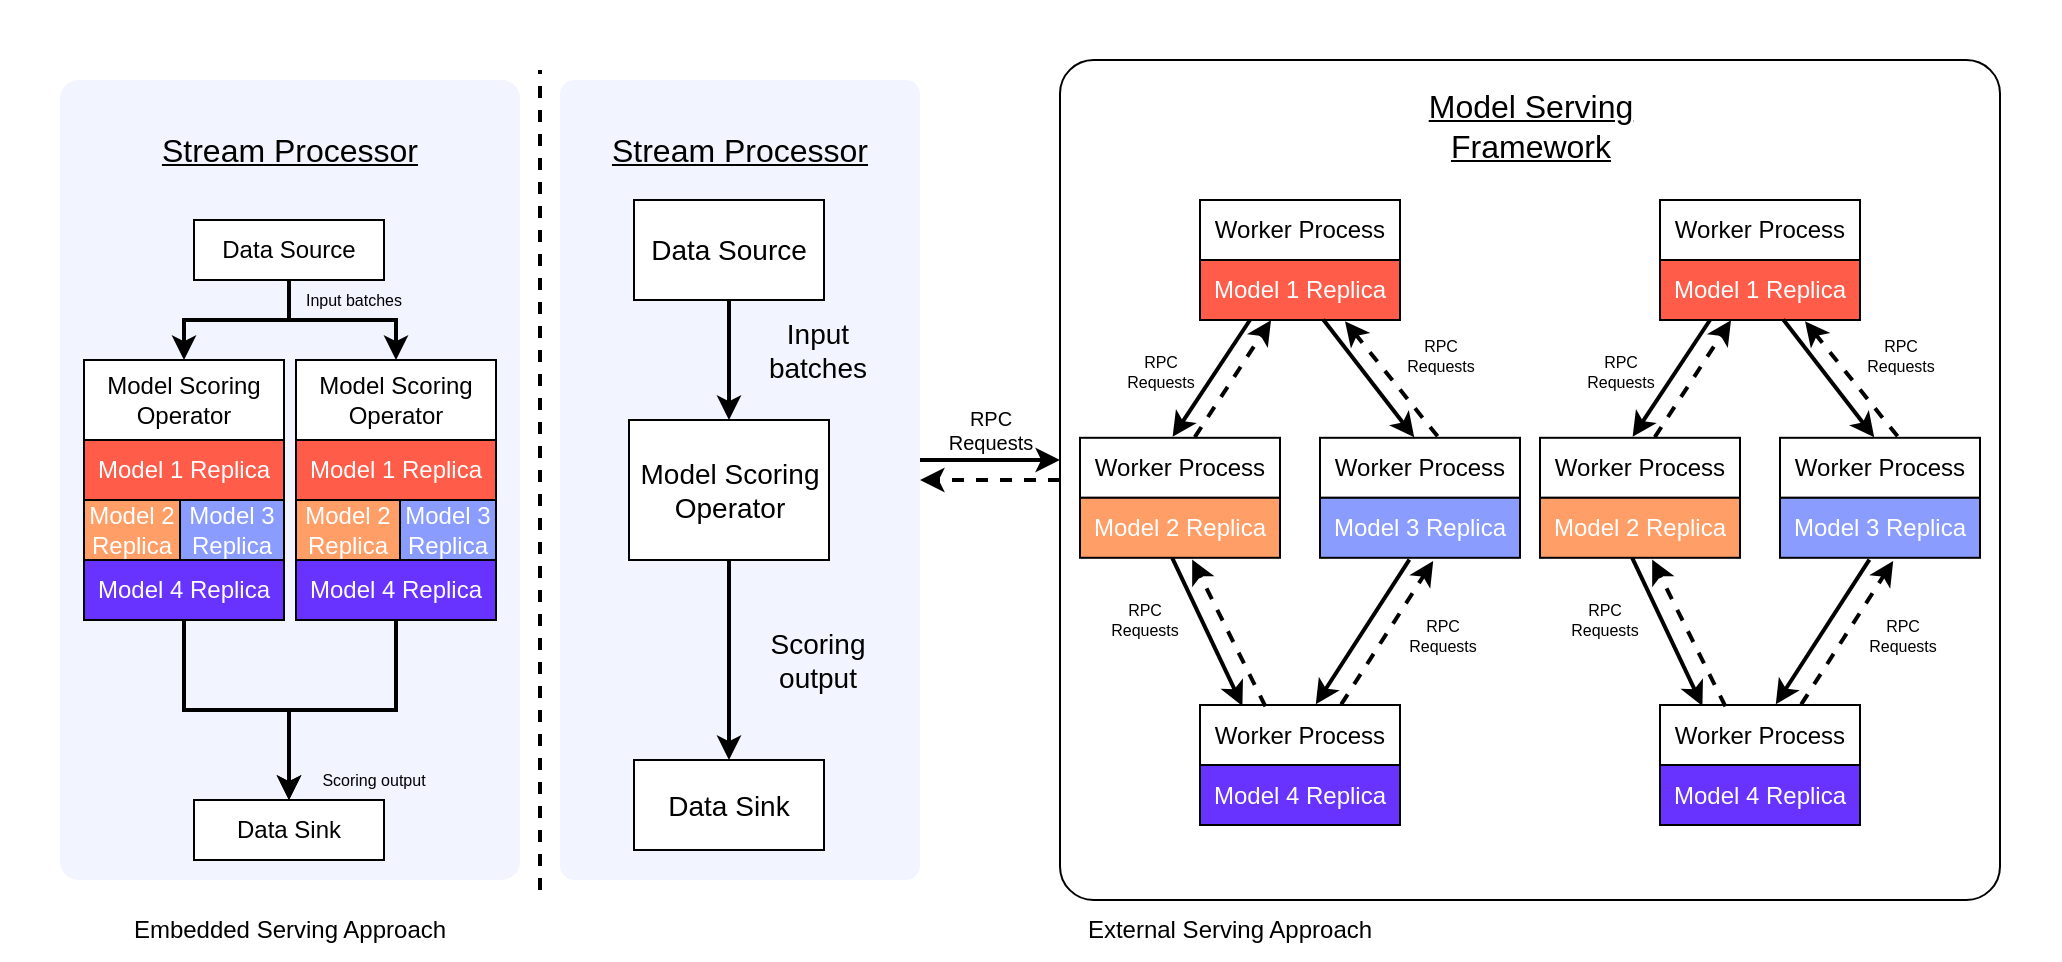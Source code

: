 <mxfile>
    <diagram id="v_crJxuHTBDqGF7QttWU" name="Page-1">
        <mxGraphModel dx="1253" dy="729" grid="1" gridSize="10" guides="1" tooltips="1" connect="1" arrows="1" fold="1" page="1" pageScale="1" pageWidth="1100" pageHeight="850" math="0" shadow="0">
            <root>
                <mxCell id="0"/>
                <mxCell id="1" parent="0"/>
                <mxCell id="WvAcBhJ2Lkr34zQpsieE-91" value="" style="rounded=1;whiteSpace=wrap;html=1;shadow=0;glass=0;sketch=0;strokeColor=none;fontSize=14;fontColor=#000000;fillColor=#FFFFFF;arcSize=4;" parent="1" vertex="1">
                    <mxGeometry x="60" y="70" width="1030" height="480" as="geometry"/>
                </mxCell>
                <mxCell id="2" value="" style="rounded=1;whiteSpace=wrap;html=1;fillColor=#F2F4FF;strokeColor=none;shadow=0;glass=0;arcSize=4;" parent="1" vertex="1">
                    <mxGeometry x="90" y="110" width="230" height="400" as="geometry"/>
                </mxCell>
                <mxCell id="WvAcBhJ2Lkr34zQpsieE-3" value="Stream Processor" style="text;html=1;strokeColor=none;fillColor=none;align=center;verticalAlign=middle;whiteSpace=wrap;rounded=0;shadow=0;glass=0;sketch=0;fontSize=16;fontStyle=4" parent="1" vertex="1">
                    <mxGeometry x="124.5" y="130" width="160" height="30" as="geometry"/>
                </mxCell>
                <mxCell id="WvAcBhJ2Lkr34zQpsieE-21" style="edgeStyle=orthogonalEdgeStyle;html=1;exitX=0.5;exitY=1;exitDx=0;exitDy=0;entryX=0.5;entryY=0;entryDx=0;entryDy=0;fontSize=12;fontColor=#FFA6DB;arcSize=0;strokeWidth=2;" parent="1" source="WvAcBhJ2Lkr34zQpsieE-4" target="WvAcBhJ2Lkr34zQpsieE-5" edge="1">
                    <mxGeometry relative="1" as="geometry"/>
                </mxCell>
                <mxCell id="WvAcBhJ2Lkr34zQpsieE-22" style="edgeStyle=orthogonalEdgeStyle;html=1;fontSize=12;fontColor=#FFA6DB;arcSize=0;strokeWidth=2;" parent="1" source="WvAcBhJ2Lkr34zQpsieE-4" target="WvAcBhJ2Lkr34zQpsieE-7" edge="1">
                    <mxGeometry relative="1" as="geometry"/>
                </mxCell>
                <mxCell id="WvAcBhJ2Lkr34zQpsieE-4" value="Data Source" style="rounded=0;whiteSpace=wrap;html=1;shadow=0;glass=0;sketch=0;strokeColor=default;fontSize=12;fillColor=#FFFFFF;" parent="1" vertex="1">
                    <mxGeometry x="157" y="180" width="95" height="30" as="geometry"/>
                </mxCell>
                <mxCell id="WvAcBhJ2Lkr34zQpsieE-5" value="Model Scoring Operator" style="rounded=0;whiteSpace=wrap;html=1;shadow=0;glass=0;sketch=0;strokeColor=default;fontSize=12;fillColor=#FFFFFF;" parent="1" vertex="1">
                    <mxGeometry x="102" y="250" width="100" height="40" as="geometry"/>
                </mxCell>
                <mxCell id="WvAcBhJ2Lkr34zQpsieE-7" value="Model Scoring Operator" style="rounded=0;whiteSpace=wrap;html=1;shadow=0;glass=0;sketch=0;strokeColor=default;fontSize=12;fillColor=#FFFFFF;" parent="1" vertex="1">
                    <mxGeometry x="208" y="250" width="100" height="40" as="geometry"/>
                </mxCell>
                <mxCell id="WvAcBhJ2Lkr34zQpsieE-10" value="Model 1 Replica" style="rounded=0;whiteSpace=wrap;html=1;shadow=0;glass=0;sketch=0;strokeColor=default;fontSize=12;fillColor=#FF5C4A;fontColor=#FFFFFF;" parent="1" vertex="1">
                    <mxGeometry x="102" y="290" width="100" height="30" as="geometry"/>
                </mxCell>
                <mxCell id="WvAcBhJ2Lkr34zQpsieE-14" value="Model 3 Replica" style="rounded=0;whiteSpace=wrap;html=1;shadow=0;glass=0;sketch=0;strokeColor=default;fontSize=12;fillColor=#8A9DFF;fontColor=#FFFFFF;" parent="1" vertex="1">
                    <mxGeometry x="150" y="320" width="52" height="30" as="geometry"/>
                </mxCell>
                <mxCell id="WvAcBhJ2Lkr34zQpsieE-31" style="edgeStyle=orthogonalEdgeStyle;html=1;strokeWidth=2;fontSize=8;fontColor=#000000;arcSize=0;" parent="1" source="WvAcBhJ2Lkr34zQpsieE-15" target="WvAcBhJ2Lkr34zQpsieE-20" edge="1">
                    <mxGeometry relative="1" as="geometry"/>
                </mxCell>
                <mxCell id="WvAcBhJ2Lkr34zQpsieE-15" value="Model 4 Replica" style="rounded=0;whiteSpace=wrap;html=1;shadow=0;glass=0;sketch=0;strokeColor=default;fontSize=12;fillColor=#6933FF;fontColor=#FFFFFF;" parent="1" vertex="1">
                    <mxGeometry x="102" y="350" width="100" height="30" as="geometry"/>
                </mxCell>
                <mxCell id="WvAcBhJ2Lkr34zQpsieE-20" value="Data Sink" style="rounded=0;whiteSpace=wrap;html=1;shadow=0;glass=0;sketch=0;strokeColor=default;fontSize=12;fillColor=#FFFFFF;" parent="1" vertex="1">
                    <mxGeometry x="157" y="470" width="95" height="30" as="geometry"/>
                </mxCell>
                <mxCell id="WvAcBhJ2Lkr34zQpsieE-24" value="Model 2 Replica" style="rounded=0;whiteSpace=wrap;html=1;shadow=0;glass=0;sketch=0;strokeColor=default;fontSize=12;fillColor=#FF9E66;fontColor=#FFFFFF;" parent="1" vertex="1">
                    <mxGeometry x="102" y="320" width="48" height="30" as="geometry"/>
                </mxCell>
                <mxCell id="WvAcBhJ2Lkr34zQpsieE-25" value="Model 3 Replica" style="rounded=0;whiteSpace=wrap;html=1;shadow=0;glass=0;sketch=0;strokeColor=default;fontSize=12;fillColor=#8A9DFF;fontColor=#FFFFFF;" parent="1" vertex="1">
                    <mxGeometry x="260" y="320" width="48" height="30" as="geometry"/>
                </mxCell>
                <mxCell id="WvAcBhJ2Lkr34zQpsieE-32" style="edgeStyle=orthogonalEdgeStyle;html=1;strokeWidth=2;fontSize=8;fontColor=#000000;arcSize=0;" parent="1" source="WvAcBhJ2Lkr34zQpsieE-26" target="WvAcBhJ2Lkr34zQpsieE-20" edge="1">
                    <mxGeometry relative="1" as="geometry"/>
                </mxCell>
                <mxCell id="WvAcBhJ2Lkr34zQpsieE-26" value="Model 4 Replica" style="rounded=0;whiteSpace=wrap;html=1;shadow=0;glass=0;sketch=0;strokeColor=default;fontSize=12;fillColor=#6933FF;fontColor=#FFFFFF;" parent="1" vertex="1">
                    <mxGeometry x="208" y="350" width="100" height="30" as="geometry"/>
                </mxCell>
                <mxCell id="WvAcBhJ2Lkr34zQpsieE-27" value="Model 1 Replica" style="rounded=0;whiteSpace=wrap;html=1;shadow=0;glass=0;sketch=0;strokeColor=default;fontSize=12;fillColor=#FF5C4A;fontColor=#FFFFFF;" parent="1" vertex="1">
                    <mxGeometry x="208" y="290" width="100" height="30" as="geometry"/>
                </mxCell>
                <mxCell id="WvAcBhJ2Lkr34zQpsieE-28" value="Model 2 Replica" style="rounded=0;whiteSpace=wrap;html=1;shadow=0;glass=0;sketch=0;strokeColor=default;fontSize=12;fillColor=#FF9E66;fontColor=#FFFFFF;" parent="1" vertex="1">
                    <mxGeometry x="208" y="320" width="52" height="30" as="geometry"/>
                </mxCell>
                <mxCell id="WvAcBhJ2Lkr34zQpsieE-29" value="Input batches" style="text;html=1;strokeColor=none;fillColor=none;align=center;verticalAlign=middle;whiteSpace=wrap;rounded=0;shadow=0;glass=0;sketch=0;fontSize=8;fontColor=#000000;" parent="1" vertex="1">
                    <mxGeometry x="208" y="210" width="58" height="20" as="geometry"/>
                </mxCell>
                <mxCell id="WvAcBhJ2Lkr34zQpsieE-33" value="" style="endArrow=none;html=1;strokeWidth=2;fontSize=8;fontColor=#000000;dashed=1;" parent="1" edge="1">
                    <mxGeometry width="50" height="50" relative="1" as="geometry">
                        <mxPoint x="330" y="515" as="sourcePoint"/>
                        <mxPoint x="330" y="105" as="targetPoint"/>
                    </mxGeometry>
                </mxCell>
                <mxCell id="WvAcBhJ2Lkr34zQpsieE-34" value="" style="rounded=1;whiteSpace=wrap;html=1;fillColor=#F2F4FF;strokeColor=none;shadow=0;glass=0;arcSize=4;" parent="1" vertex="1">
                    <mxGeometry x="340" y="110" width="180" height="400" as="geometry"/>
                </mxCell>
                <mxCell id="WvAcBhJ2Lkr34zQpsieE-35" value="Stream Processor" style="text;html=1;strokeColor=none;fillColor=none;align=center;verticalAlign=middle;whiteSpace=wrap;rounded=0;shadow=0;glass=0;sketch=0;fontSize=16;fontStyle=4" parent="1" vertex="1">
                    <mxGeometry x="350" y="130" width="160" height="30" as="geometry"/>
                </mxCell>
                <mxCell id="WvAcBhJ2Lkr34zQpsieE-36" style="edgeStyle=orthogonalEdgeStyle;html=1;exitX=0.5;exitY=1;exitDx=0;exitDy=0;entryX=0.5;entryY=0;entryDx=0;entryDy=0;fontSize=12;fontColor=#FFA6DB;arcSize=0;strokeWidth=2;" parent="1" source="WvAcBhJ2Lkr34zQpsieE-38" target="WvAcBhJ2Lkr34zQpsieE-39" edge="1">
                    <mxGeometry relative="1" as="geometry"/>
                </mxCell>
                <mxCell id="WvAcBhJ2Lkr34zQpsieE-38" value="Data Source" style="rounded=0;whiteSpace=wrap;html=1;shadow=0;glass=0;sketch=0;strokeColor=default;fontSize=14;fillColor=#FFFFFF;" parent="1" vertex="1">
                    <mxGeometry x="377" y="170" width="95" height="50" as="geometry"/>
                </mxCell>
                <mxCell id="WvAcBhJ2Lkr34zQpsieE-39" value="Model Scoring Operator" style="rounded=0;whiteSpace=wrap;html=1;shadow=0;glass=0;sketch=0;strokeColor=default;fontSize=14;fillColor=#FFFFFF;" parent="1" vertex="1">
                    <mxGeometry x="374.5" y="280" width="100" height="70" as="geometry"/>
                </mxCell>
                <mxCell id="WvAcBhJ2Lkr34zQpsieE-44" style="edgeStyle=orthogonalEdgeStyle;html=1;strokeWidth=2;fontSize=8;fontColor=#000000;arcSize=0;" parent="1" source="WvAcBhJ2Lkr34zQpsieE-39" target="WvAcBhJ2Lkr34zQpsieE-46" edge="1">
                    <mxGeometry relative="1" as="geometry">
                        <mxPoint x="372" y="405.0" as="sourcePoint"/>
                    </mxGeometry>
                </mxCell>
                <mxCell id="WvAcBhJ2Lkr34zQpsieE-46" value="Data Sink" style="rounded=0;whiteSpace=wrap;html=1;shadow=0;glass=0;sketch=0;strokeColor=default;fontSize=14;fillColor=#FFFFFF;" parent="1" vertex="1">
                    <mxGeometry x="377" y="450" width="95" height="45" as="geometry"/>
                </mxCell>
                <mxCell id="WvAcBhJ2Lkr34zQpsieE-54" value="Input batches" style="text;html=1;strokeColor=none;fillColor=none;align=center;verticalAlign=middle;whiteSpace=wrap;rounded=0;shadow=0;glass=0;sketch=0;fontSize=14;fontColor=#000000;" parent="1" vertex="1">
                    <mxGeometry x="428" y="225" width="82" height="40" as="geometry"/>
                </mxCell>
                <mxCell id="WvAcBhJ2Lkr34zQpsieE-55" value="Scoring output" style="text;html=1;strokeColor=none;fillColor=none;align=center;verticalAlign=middle;whiteSpace=wrap;rounded=0;shadow=0;glass=0;sketch=0;fontSize=14;fontColor=#000000;" parent="1" vertex="1">
                    <mxGeometry x="428" y="380" width="82" height="40" as="geometry"/>
                </mxCell>
                <mxCell id="WvAcBhJ2Lkr34zQpsieE-56" value="Scoring output" style="text;html=1;strokeColor=none;fillColor=none;align=center;verticalAlign=middle;whiteSpace=wrap;rounded=0;shadow=0;glass=0;sketch=0;fontSize=8;fontColor=#000000;" parent="1" vertex="1">
                    <mxGeometry x="218" y="450" width="58" height="20" as="geometry"/>
                </mxCell>
                <mxCell id="WvAcBhJ2Lkr34zQpsieE-57" value="" style="rounded=1;whiteSpace=wrap;html=1;shadow=0;glass=0;sketch=0;strokeColor=#000000;fontSize=14;fontColor=#000000;fillColor=#FFFFFF;arcSize=4;" parent="1" vertex="1">
                    <mxGeometry x="590" y="100" width="470" height="420" as="geometry"/>
                </mxCell>
                <mxCell id="WvAcBhJ2Lkr34zQpsieE-65" value="Model Serving Framework" style="text;html=1;strokeColor=none;fillColor=none;align=center;verticalAlign=middle;whiteSpace=wrap;rounded=0;shadow=0;glass=0;sketch=0;fontSize=16;fontStyle=4" parent="1" vertex="1">
                    <mxGeometry x="742.5" y="105" width="165" height="55" as="geometry"/>
                </mxCell>
                <mxCell id="WvAcBhJ2Lkr34zQpsieE-86" value="" style="endArrow=classic;html=1;strokeWidth=2;fontSize=12;fontColor=#000000;" parent="1" edge="1">
                    <mxGeometry width="50" height="50" relative="1" as="geometry">
                        <mxPoint x="520" y="300" as="sourcePoint"/>
                        <mxPoint x="590" y="300" as="targetPoint"/>
                    </mxGeometry>
                </mxCell>
                <mxCell id="WvAcBhJ2Lkr34zQpsieE-87" value="RPC&lt;br&gt;Requests" style="edgeLabel;html=1;align=center;verticalAlign=middle;resizable=0;points=[];fontSize=10;fontColor=#000000;" parent="WvAcBhJ2Lkr34zQpsieE-86" vertex="1" connectable="0">
                    <mxGeometry x="-0.331" y="1" relative="1" as="geometry">
                        <mxPoint x="11" y="-14" as="offset"/>
                    </mxGeometry>
                </mxCell>
                <mxCell id="WvAcBhJ2Lkr34zQpsieE-88" value="" style="endArrow=classic;html=1;strokeWidth=2;fontSize=12;fontColor=#000000;dashed=1;" parent="1" source="WvAcBhJ2Lkr34zQpsieE-57" target="WvAcBhJ2Lkr34zQpsieE-34" edge="1">
                    <mxGeometry width="50" height="50" relative="1" as="geometry">
                        <mxPoint x="590" y="280" as="sourcePoint"/>
                        <mxPoint x="600" y="317.265" as="targetPoint"/>
                    </mxGeometry>
                </mxCell>
                <mxCell id="13" value="" style="group" parent="1" vertex="1" connectable="0">
                    <mxGeometry x="600" y="170" width="220" height="312.5" as="geometry"/>
                </mxCell>
                <mxCell id="WvAcBhJ2Lkr34zQpsieE-66" value="Worker Process" style="rounded=1;whiteSpace=wrap;html=1;shadow=0;glass=0;sketch=0;strokeColor=#000000;fontSize=12;fontColor=#000000;fillColor=#FFFFFF;arcSize=0;" parent="13" vertex="1">
                    <mxGeometry x="60" width="100" height="30" as="geometry"/>
                </mxCell>
                <mxCell id="WvAcBhJ2Lkr34zQpsieE-67" value="Model 1 Replica" style="rounded=0;whiteSpace=wrap;html=1;shadow=0;glass=0;sketch=0;strokeColor=default;fontSize=12;fillColor=#FF5C4A;fontColor=#FFFFFF;" parent="13" vertex="1">
                    <mxGeometry x="60" y="30" width="100" height="30" as="geometry"/>
                </mxCell>
                <mxCell id="WvAcBhJ2Lkr34zQpsieE-70" value="Worker Process" style="rounded=1;whiteSpace=wrap;html=1;shadow=0;glass=0;sketch=0;strokeColor=#000000;fontSize=12;fontColor=#000000;fillColor=#FFFFFF;arcSize=0;" parent="13" vertex="1">
                    <mxGeometry y="118.9" width="100" height="30" as="geometry"/>
                </mxCell>
                <mxCell id="WvAcBhJ2Lkr34zQpsieE-74" value="Worker Process" style="rounded=1;whiteSpace=wrap;html=1;shadow=0;glass=0;sketch=0;strokeColor=#000000;fontSize=12;fontColor=#000000;fillColor=#FFFFFF;arcSize=0;" parent="13" vertex="1">
                    <mxGeometry x="120" y="118.9" width="100" height="30" as="geometry"/>
                </mxCell>
                <mxCell id="WvAcBhJ2Lkr34zQpsieE-75" value="Worker Process" style="rounded=1;whiteSpace=wrap;html=1;shadow=0;glass=0;sketch=0;strokeColor=#000000;fontSize=12;fontColor=#000000;fillColor=#FFFFFF;arcSize=0;" parent="13" vertex="1">
                    <mxGeometry x="60" y="252.5" width="100" height="30" as="geometry"/>
                </mxCell>
                <mxCell id="WvAcBhJ2Lkr34zQpsieE-80" value="Model 2 Replica" style="rounded=0;whiteSpace=wrap;html=1;shadow=0;glass=0;sketch=0;strokeColor=default;fontSize=12;fillColor=#FF9E66;fontColor=#FFFFFF;" parent="13" vertex="1">
                    <mxGeometry y="148.9" width="100" height="30" as="geometry"/>
                </mxCell>
                <mxCell id="WvAcBhJ2Lkr34zQpsieE-82" value="Model 3 Replica" style="rounded=0;whiteSpace=wrap;html=1;shadow=0;glass=0;sketch=0;strokeColor=default;fontSize=12;fillColor=#8A9DFF;fontColor=#FFFFFF;" parent="13" vertex="1">
                    <mxGeometry x="120" y="148.9" width="100" height="30" as="geometry"/>
                </mxCell>
                <mxCell id="WvAcBhJ2Lkr34zQpsieE-83" value="Model 4 Replica" style="rounded=0;whiteSpace=wrap;html=1;shadow=0;glass=0;sketch=0;strokeColor=default;fontSize=12;fillColor=#6933FF;fontColor=#FFFFFF;" parent="13" vertex="1">
                    <mxGeometry x="60" y="282.5" width="100" height="30" as="geometry"/>
                </mxCell>
                <mxCell id="WvAcBhJ2Lkr34zQpsieE-130" style="html=1;strokeWidth=2;fontSize=14;fontColor=#000000;entryX=0.212;entryY=0.017;entryDx=0;entryDy=0;exitX=0.461;exitY=1.003;exitDx=0;exitDy=0;exitPerimeter=0;entryPerimeter=0;" parent="13" source="WvAcBhJ2Lkr34zQpsieE-80" target="WvAcBhJ2Lkr34zQpsieE-75" edge="1">
                    <mxGeometry relative="1" as="geometry">
                        <mxPoint x="38.65" y="179.5" as="sourcePoint"/>
                        <mxPoint x="39" y="209.5" as="targetPoint"/>
                    </mxGeometry>
                </mxCell>
                <mxCell id="WvAcBhJ2Lkr34zQpsieE-131" value="&lt;span style=&quot;font-size: 8px;&quot;&gt;RPC&lt;/span&gt;&lt;br style=&quot;border-color: var(--border-color); font-size: 8px;&quot;&gt;&lt;span style=&quot;font-size: 8px;&quot;&gt;Requests&lt;/span&gt;" style="edgeLabel;html=1;align=center;verticalAlign=middle;resizable=0;points=[];fontSize=8;fontColor=#000000;" parent="WvAcBhJ2Lkr34zQpsieE-130" vertex="1" connectable="0">
                    <mxGeometry x="-0.269" y="1" relative="1" as="geometry">
                        <mxPoint x="-28" y="4" as="offset"/>
                    </mxGeometry>
                </mxCell>
                <mxCell id="WvAcBhJ2Lkr34zQpsieE-132" value="" style="endArrow=classic;html=1;strokeWidth=2;fontSize=12;fontColor=#000000;dashed=1;entryX=0.561;entryY=1.028;entryDx=0;entryDy=0;exitX=0.327;exitY=0.024;exitDx=0;exitDy=0;exitPerimeter=0;entryPerimeter=0;" parent="13" source="WvAcBhJ2Lkr34zQpsieE-75" target="WvAcBhJ2Lkr34zQpsieE-80" edge="1">
                    <mxGeometry width="50" height="50" relative="1" as="geometry">
                        <mxPoint x="61.05" y="208.69" as="sourcePoint"/>
                        <mxPoint x="61.05" y="178.9" as="targetPoint"/>
                    </mxGeometry>
                </mxCell>
                <mxCell id="3" style="html=1;strokeWidth=2;fontSize=14;fontColor=#000000;exitX=0.25;exitY=1;exitDx=0;exitDy=0;entryX=0.463;entryY=-0.017;entryDx=0;entryDy=0;entryPerimeter=0;" parent="13" source="WvAcBhJ2Lkr34zQpsieE-67" target="WvAcBhJ2Lkr34zQpsieE-70" edge="1">
                    <mxGeometry relative="1" as="geometry">
                        <mxPoint x="90.0" y="67.5" as="sourcePoint"/>
                        <mxPoint x="90.0" y="97.5" as="targetPoint"/>
                    </mxGeometry>
                </mxCell>
                <mxCell id="4" value="&lt;span style=&quot;font-size: 8px;&quot;&gt;RPC&lt;/span&gt;&lt;br style=&quot;border-color: var(--border-color); font-size: 8px;&quot;&gt;&lt;span style=&quot;font-size: 8px;&quot;&gt;Requests&lt;/span&gt;" style="edgeLabel;html=1;align=center;verticalAlign=middle;resizable=0;points=[];fontSize=8;fontColor=#000000;" parent="3" vertex="1" connectable="0">
                    <mxGeometry x="-0.269" y="1" relative="1" as="geometry">
                        <mxPoint x="-32" y="4" as="offset"/>
                    </mxGeometry>
                </mxCell>
                <mxCell id="5" value="" style="endArrow=classic;html=1;strokeWidth=2;fontSize=12;fontColor=#000000;dashed=1;entryX=0.355;entryY=1.005;entryDx=0;entryDy=0;entryPerimeter=0;exitX=0.574;exitY=-0.012;exitDx=0;exitDy=0;exitPerimeter=0;" parent="13" source="WvAcBhJ2Lkr34zQpsieE-70" target="WvAcBhJ2Lkr34zQpsieE-67" edge="1">
                    <mxGeometry width="50" height="50" relative="1" as="geometry">
                        <mxPoint x="120" y="107.5" as="sourcePoint"/>
                        <mxPoint x="120" y="77.71" as="targetPoint"/>
                    </mxGeometry>
                </mxCell>
                <mxCell id="6" style="html=1;strokeWidth=2;fontSize=14;fontColor=#000000;exitX=0.616;exitY=0.993;exitDx=0;exitDy=0;exitPerimeter=0;entryX=0.471;entryY=-0.008;entryDx=0;entryDy=0;entryPerimeter=0;" parent="13" source="WvAcBhJ2Lkr34zQpsieE-67" target="WvAcBhJ2Lkr34zQpsieE-74" edge="1">
                    <mxGeometry relative="1" as="geometry">
                        <mxPoint x="174.31" y="61.1" as="sourcePoint"/>
                        <mxPoint x="129.31" y="120" as="targetPoint"/>
                    </mxGeometry>
                </mxCell>
                <mxCell id="7" value="&lt;span style=&quot;font-size: 8px;&quot;&gt;RPC&lt;/span&gt;&lt;br style=&quot;border-color: var(--border-color); font-size: 8px;&quot;&gt;&lt;span style=&quot;font-size: 8px;&quot;&gt;Requests&lt;/span&gt;" style="edgeLabel;html=1;align=center;verticalAlign=middle;resizable=0;points=[];fontSize=8;fontColor=#000000;" parent="6" vertex="1" connectable="0">
                    <mxGeometry x="-0.269" y="1" relative="1" as="geometry">
                        <mxPoint x="41" y="-3" as="offset"/>
                    </mxGeometry>
                </mxCell>
                <mxCell id="8" value="" style="endArrow=classic;html=1;strokeWidth=2;fontSize=12;fontColor=#000000;dashed=1;entryX=0.725;entryY=1.021;entryDx=0;entryDy=0;entryPerimeter=0;exitX=0.588;exitY=-0.024;exitDx=0;exitDy=0;exitPerimeter=0;" parent="13" source="WvAcBhJ2Lkr34zQpsieE-74" target="WvAcBhJ2Lkr34zQpsieE-67" edge="1">
                    <mxGeometry width="50" height="50" relative="1" as="geometry">
                        <mxPoint x="141.121" y="120" as="sourcePoint"/>
                        <mxPoint x="187.499" y="61.1" as="targetPoint"/>
                    </mxGeometry>
                </mxCell>
                <mxCell id="10" style="html=1;strokeWidth=2;fontSize=14;fontColor=#000000;entryX=0.579;entryY=-0.011;entryDx=0;entryDy=0;entryPerimeter=0;exitX=0.447;exitY=1.031;exitDx=0;exitDy=0;exitPerimeter=0;" parent="13" source="WvAcBhJ2Lkr34zQpsieE-82" target="WvAcBhJ2Lkr34zQpsieE-75" edge="1">
                    <mxGeometry relative="1" as="geometry">
                        <mxPoint x="160.0" y="180.1" as="sourcePoint"/>
                        <mxPoint x="205.75" y="252.92" as="targetPoint"/>
                    </mxGeometry>
                </mxCell>
                <mxCell id="11" value="&lt;span style=&quot;font-size: 8px;&quot;&gt;RPC&lt;/span&gt;&lt;br style=&quot;border-color: var(--border-color); font-size: 8px;&quot;&gt;&lt;span style=&quot;font-size: 8px;&quot;&gt;Requests&lt;/span&gt;" style="edgeLabel;html=1;align=center;verticalAlign=middle;resizable=0;points=[];fontSize=8;fontColor=#000000;" parent="10" vertex="1" connectable="0">
                    <mxGeometry x="-0.269" y="1" relative="1" as="geometry">
                        <mxPoint x="32" y="11" as="offset"/>
                    </mxGeometry>
                </mxCell>
                <mxCell id="12" value="" style="endArrow=classic;html=1;strokeWidth=2;fontSize=12;fontColor=#000000;dashed=1;entryX=0.566;entryY=1.052;entryDx=0;entryDy=0;exitX=0.706;exitY=-0.01;exitDx=0;exitDy=0;entryPerimeter=0;exitPerimeter=0;" parent="13" source="WvAcBhJ2Lkr34zQpsieE-75" target="WvAcBhJ2Lkr34zQpsieE-82" edge="1">
                    <mxGeometry width="50" height="50" relative="1" as="geometry">
                        <mxPoint x="220.05" y="252.32" as="sourcePoint"/>
                        <mxPoint x="171.35" y="179.5" as="targetPoint"/>
                    </mxGeometry>
                </mxCell>
                <mxCell id="36" value="" style="group" parent="1" vertex="1" connectable="0">
                    <mxGeometry x="830" y="170" width="220" height="312.5" as="geometry"/>
                </mxCell>
                <mxCell id="37" value="Worker Process" style="rounded=1;whiteSpace=wrap;html=1;shadow=0;glass=0;sketch=0;strokeColor=#000000;fontSize=12;fontColor=#000000;fillColor=#FFFFFF;arcSize=0;" parent="36" vertex="1">
                    <mxGeometry x="60" width="100" height="30" as="geometry"/>
                </mxCell>
                <mxCell id="38" value="Model 1 Replica" style="rounded=0;whiteSpace=wrap;html=1;shadow=0;glass=0;sketch=0;strokeColor=default;fontSize=12;fillColor=#FF5C4A;fontColor=#FFFFFF;" parent="36" vertex="1">
                    <mxGeometry x="60" y="30" width="100" height="30" as="geometry"/>
                </mxCell>
                <mxCell id="39" value="Worker Process" style="rounded=1;whiteSpace=wrap;html=1;shadow=0;glass=0;sketch=0;strokeColor=#000000;fontSize=12;fontColor=#000000;fillColor=#FFFFFF;arcSize=0;" parent="36" vertex="1">
                    <mxGeometry y="118.9" width="100" height="30" as="geometry"/>
                </mxCell>
                <mxCell id="40" value="Worker Process" style="rounded=1;whiteSpace=wrap;html=1;shadow=0;glass=0;sketch=0;strokeColor=#000000;fontSize=12;fontColor=#000000;fillColor=#FFFFFF;arcSize=0;" parent="36" vertex="1">
                    <mxGeometry x="120" y="118.9" width="100" height="30" as="geometry"/>
                </mxCell>
                <mxCell id="41" value="Worker Process" style="rounded=1;whiteSpace=wrap;html=1;shadow=0;glass=0;sketch=0;strokeColor=#000000;fontSize=12;fontColor=#000000;fillColor=#FFFFFF;arcSize=0;" parent="36" vertex="1">
                    <mxGeometry x="60" y="252.5" width="100" height="30" as="geometry"/>
                </mxCell>
                <mxCell id="42" value="Model 2 Replica" style="rounded=0;whiteSpace=wrap;html=1;shadow=0;glass=0;sketch=0;strokeColor=default;fontSize=12;fillColor=#FF9E66;fontColor=#FFFFFF;" parent="36" vertex="1">
                    <mxGeometry y="148.9" width="100" height="30" as="geometry"/>
                </mxCell>
                <mxCell id="43" value="Model 3 Replica" style="rounded=0;whiteSpace=wrap;html=1;shadow=0;glass=0;sketch=0;strokeColor=default;fontSize=12;fillColor=#8A9DFF;fontColor=#FFFFFF;" parent="36" vertex="1">
                    <mxGeometry x="120" y="148.9" width="100" height="30" as="geometry"/>
                </mxCell>
                <mxCell id="44" value="Model 4 Replica" style="rounded=0;whiteSpace=wrap;html=1;shadow=0;glass=0;sketch=0;strokeColor=default;fontSize=12;fillColor=#6933FF;fontColor=#FFFFFF;" parent="36" vertex="1">
                    <mxGeometry x="60" y="282.5" width="100" height="30" as="geometry"/>
                </mxCell>
                <mxCell id="45" style="html=1;strokeWidth=2;fontSize=14;fontColor=#000000;entryX=0.212;entryY=0.017;entryDx=0;entryDy=0;exitX=0.461;exitY=1.003;exitDx=0;exitDy=0;exitPerimeter=0;entryPerimeter=0;" parent="36" source="42" target="41" edge="1">
                    <mxGeometry relative="1" as="geometry">
                        <mxPoint x="38.65" y="179.5" as="sourcePoint"/>
                        <mxPoint x="39" y="209.5" as="targetPoint"/>
                    </mxGeometry>
                </mxCell>
                <mxCell id="46" value="&lt;span style=&quot;font-size: 8px;&quot;&gt;RPC&lt;/span&gt;&lt;br style=&quot;border-color: var(--border-color); font-size: 8px;&quot;&gt;&lt;span style=&quot;font-size: 8px;&quot;&gt;Requests&lt;/span&gt;" style="edgeLabel;html=1;align=center;verticalAlign=middle;resizable=0;points=[];fontSize=8;fontColor=#000000;" parent="45" vertex="1" connectable="0">
                    <mxGeometry x="-0.269" y="1" relative="1" as="geometry">
                        <mxPoint x="-28" y="4" as="offset"/>
                    </mxGeometry>
                </mxCell>
                <mxCell id="47" value="" style="endArrow=classic;html=1;strokeWidth=2;fontSize=12;fontColor=#000000;dashed=1;entryX=0.561;entryY=1.028;entryDx=0;entryDy=0;exitX=0.327;exitY=0.024;exitDx=0;exitDy=0;exitPerimeter=0;entryPerimeter=0;" parent="36" source="41" target="42" edge="1">
                    <mxGeometry width="50" height="50" relative="1" as="geometry">
                        <mxPoint x="61.05" y="208.69" as="sourcePoint"/>
                        <mxPoint x="61.05" y="178.9" as="targetPoint"/>
                    </mxGeometry>
                </mxCell>
                <mxCell id="48" style="html=1;strokeWidth=2;fontSize=14;fontColor=#000000;exitX=0.25;exitY=1;exitDx=0;exitDy=0;entryX=0.463;entryY=-0.017;entryDx=0;entryDy=0;entryPerimeter=0;" parent="36" source="38" target="39" edge="1">
                    <mxGeometry relative="1" as="geometry">
                        <mxPoint x="90.0" y="67.5" as="sourcePoint"/>
                        <mxPoint x="90.0" y="97.5" as="targetPoint"/>
                    </mxGeometry>
                </mxCell>
                <mxCell id="49" value="&lt;span style=&quot;font-size: 8px;&quot;&gt;RPC&lt;/span&gt;&lt;br style=&quot;border-color: var(--border-color); font-size: 8px;&quot;&gt;&lt;span style=&quot;font-size: 8px;&quot;&gt;Requests&lt;/span&gt;" style="edgeLabel;html=1;align=center;verticalAlign=middle;resizable=0;points=[];fontSize=8;fontColor=#000000;" parent="48" vertex="1" connectable="0">
                    <mxGeometry x="-0.269" y="1" relative="1" as="geometry">
                        <mxPoint x="-32" y="4" as="offset"/>
                    </mxGeometry>
                </mxCell>
                <mxCell id="50" value="" style="endArrow=classic;html=1;strokeWidth=2;fontSize=12;fontColor=#000000;dashed=1;entryX=0.355;entryY=1.005;entryDx=0;entryDy=0;entryPerimeter=0;exitX=0.574;exitY=-0.012;exitDx=0;exitDy=0;exitPerimeter=0;" parent="36" source="39" target="38" edge="1">
                    <mxGeometry width="50" height="50" relative="1" as="geometry">
                        <mxPoint x="120" y="107.5" as="sourcePoint"/>
                        <mxPoint x="120" y="77.71" as="targetPoint"/>
                    </mxGeometry>
                </mxCell>
                <mxCell id="51" style="html=1;strokeWidth=2;fontSize=14;fontColor=#000000;exitX=0.616;exitY=0.993;exitDx=0;exitDy=0;exitPerimeter=0;entryX=0.471;entryY=-0.008;entryDx=0;entryDy=0;entryPerimeter=0;" parent="36" source="38" target="40" edge="1">
                    <mxGeometry relative="1" as="geometry">
                        <mxPoint x="174.31" y="61.1" as="sourcePoint"/>
                        <mxPoint x="129.31" y="120" as="targetPoint"/>
                    </mxGeometry>
                </mxCell>
                <mxCell id="52" value="&lt;span style=&quot;font-size: 8px;&quot;&gt;RPC&lt;/span&gt;&lt;br style=&quot;border-color: var(--border-color); font-size: 8px;&quot;&gt;&lt;span style=&quot;font-size: 8px;&quot;&gt;Requests&lt;/span&gt;" style="edgeLabel;html=1;align=center;verticalAlign=middle;resizable=0;points=[];fontSize=8;fontColor=#000000;" parent="51" vertex="1" connectable="0">
                    <mxGeometry x="-0.269" y="1" relative="1" as="geometry">
                        <mxPoint x="41" y="-3" as="offset"/>
                    </mxGeometry>
                </mxCell>
                <mxCell id="53" value="" style="endArrow=classic;html=1;strokeWidth=2;fontSize=12;fontColor=#000000;dashed=1;entryX=0.725;entryY=1.021;entryDx=0;entryDy=0;entryPerimeter=0;exitX=0.588;exitY=-0.024;exitDx=0;exitDy=0;exitPerimeter=0;" parent="36" source="40" target="38" edge="1">
                    <mxGeometry width="50" height="50" relative="1" as="geometry">
                        <mxPoint x="141.121" y="120" as="sourcePoint"/>
                        <mxPoint x="187.499" y="61.1" as="targetPoint"/>
                    </mxGeometry>
                </mxCell>
                <mxCell id="54" style="html=1;strokeWidth=2;fontSize=14;fontColor=#000000;entryX=0.579;entryY=-0.011;entryDx=0;entryDy=0;entryPerimeter=0;exitX=0.447;exitY=1.031;exitDx=0;exitDy=0;exitPerimeter=0;" parent="36" source="43" target="41" edge="1">
                    <mxGeometry relative="1" as="geometry">
                        <mxPoint x="160.0" y="180.1" as="sourcePoint"/>
                        <mxPoint x="205.75" y="252.92" as="targetPoint"/>
                    </mxGeometry>
                </mxCell>
                <mxCell id="55" value="&lt;span style=&quot;font-size: 8px;&quot;&gt;RPC&lt;/span&gt;&lt;br style=&quot;border-color: var(--border-color); font-size: 8px;&quot;&gt;&lt;span style=&quot;font-size: 8px;&quot;&gt;Requests&lt;/span&gt;" style="edgeLabel;html=1;align=center;verticalAlign=middle;resizable=0;points=[];fontSize=8;fontColor=#000000;" parent="54" vertex="1" connectable="0">
                    <mxGeometry x="-0.269" y="1" relative="1" as="geometry">
                        <mxPoint x="32" y="11" as="offset"/>
                    </mxGeometry>
                </mxCell>
                <mxCell id="56" value="" style="endArrow=classic;html=1;strokeWidth=2;fontSize=12;fontColor=#000000;dashed=1;entryX=0.566;entryY=1.052;entryDx=0;entryDy=0;exitX=0.706;exitY=-0.01;exitDx=0;exitDy=0;entryPerimeter=0;exitPerimeter=0;" parent="36" source="41" target="43" edge="1">
                    <mxGeometry width="50" height="50" relative="1" as="geometry">
                        <mxPoint x="220.05" y="252.32" as="sourcePoint"/>
                        <mxPoint x="171.35" y="179.5" as="targetPoint"/>
                    </mxGeometry>
                </mxCell>
                <mxCell id="57" value="Embedded Serving Approach" style="text;html=1;strokeColor=none;fillColor=none;align=center;verticalAlign=middle;whiteSpace=wrap;rounded=0;" vertex="1" parent="1">
                    <mxGeometry x="109.5" y="520" width="190" height="30" as="geometry"/>
                </mxCell>
                <mxCell id="58" value="External Serving Approach" style="text;html=1;strokeColor=none;fillColor=none;align=center;verticalAlign=middle;whiteSpace=wrap;rounded=0;" vertex="1" parent="1">
                    <mxGeometry x="580" y="520" width="190" height="30" as="geometry"/>
                </mxCell>
            </root>
        </mxGraphModel>
    </diagram>
</mxfile>
